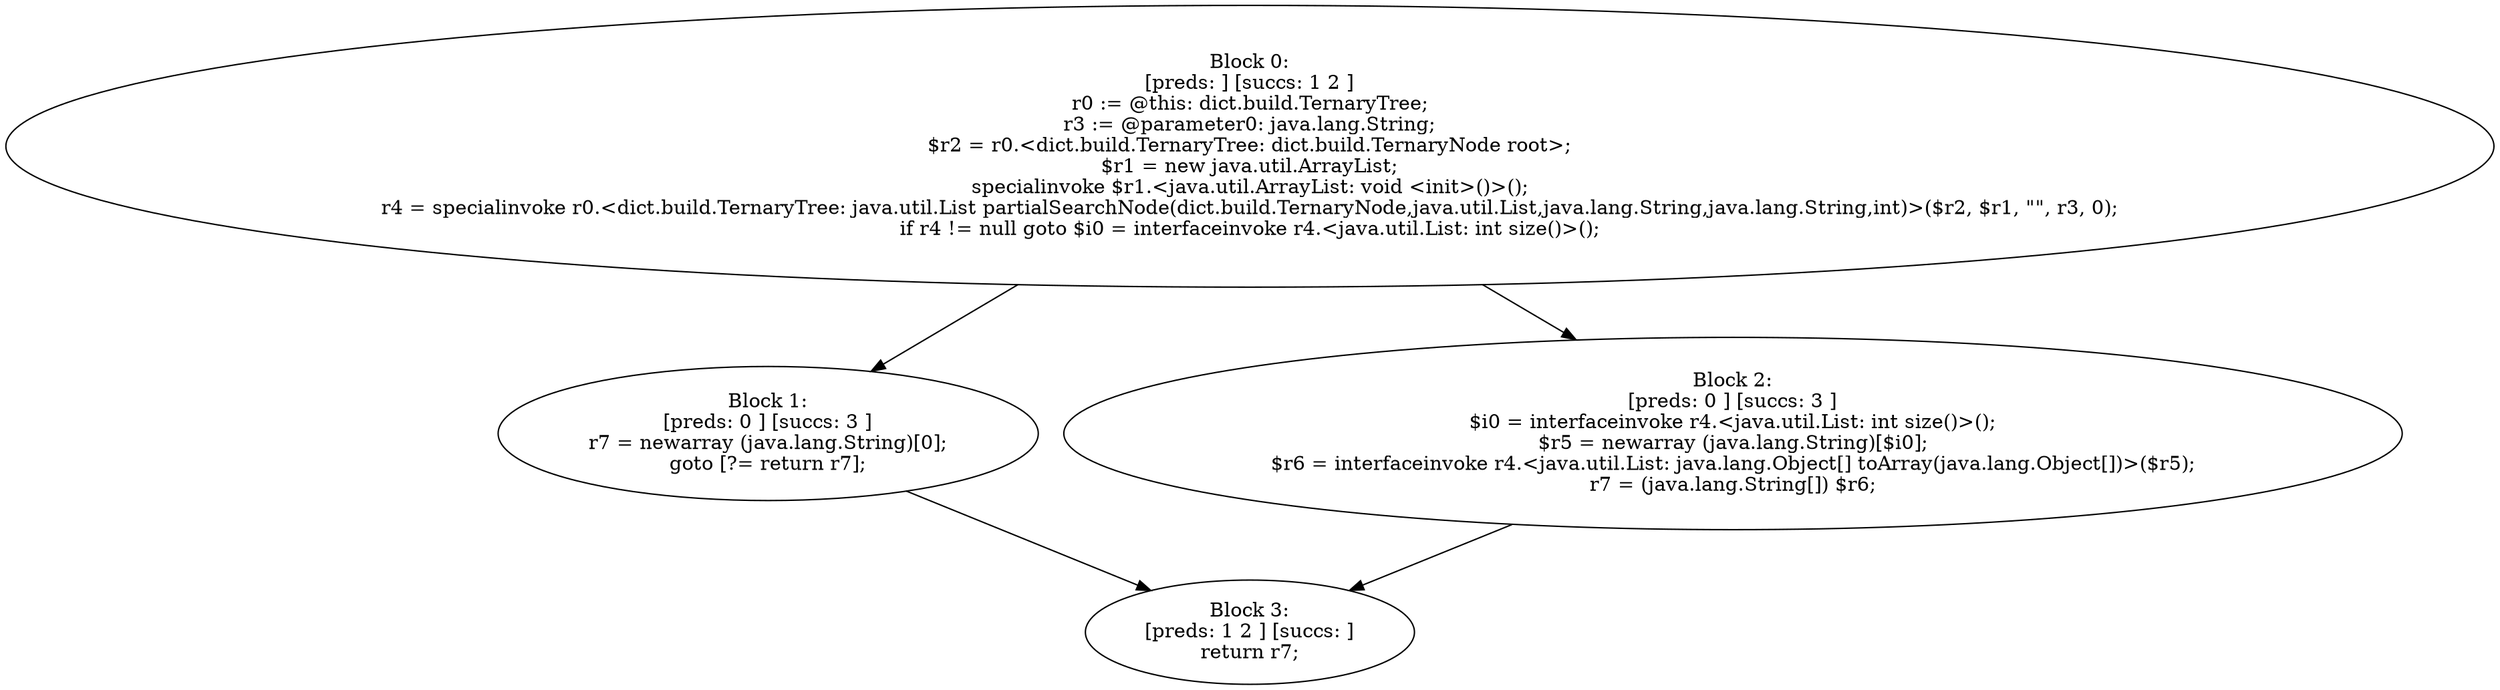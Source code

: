 digraph "unitGraph" {
    "Block 0:
[preds: ] [succs: 1 2 ]
r0 := @this: dict.build.TernaryTree;
r3 := @parameter0: java.lang.String;
$r2 = r0.<dict.build.TernaryTree: dict.build.TernaryNode root>;
$r1 = new java.util.ArrayList;
specialinvoke $r1.<java.util.ArrayList: void <init>()>();
r4 = specialinvoke r0.<dict.build.TernaryTree: java.util.List partialSearchNode(dict.build.TernaryNode,java.util.List,java.lang.String,java.lang.String,int)>($r2, $r1, \"\", r3, 0);
if r4 != null goto $i0 = interfaceinvoke r4.<java.util.List: int size()>();
"
    "Block 1:
[preds: 0 ] [succs: 3 ]
r7 = newarray (java.lang.String)[0];
goto [?= return r7];
"
    "Block 2:
[preds: 0 ] [succs: 3 ]
$i0 = interfaceinvoke r4.<java.util.List: int size()>();
$r5 = newarray (java.lang.String)[$i0];
$r6 = interfaceinvoke r4.<java.util.List: java.lang.Object[] toArray(java.lang.Object[])>($r5);
r7 = (java.lang.String[]) $r6;
"
    "Block 3:
[preds: 1 2 ] [succs: ]
return r7;
"
    "Block 0:
[preds: ] [succs: 1 2 ]
r0 := @this: dict.build.TernaryTree;
r3 := @parameter0: java.lang.String;
$r2 = r0.<dict.build.TernaryTree: dict.build.TernaryNode root>;
$r1 = new java.util.ArrayList;
specialinvoke $r1.<java.util.ArrayList: void <init>()>();
r4 = specialinvoke r0.<dict.build.TernaryTree: java.util.List partialSearchNode(dict.build.TernaryNode,java.util.List,java.lang.String,java.lang.String,int)>($r2, $r1, \"\", r3, 0);
if r4 != null goto $i0 = interfaceinvoke r4.<java.util.List: int size()>();
"->"Block 1:
[preds: 0 ] [succs: 3 ]
r7 = newarray (java.lang.String)[0];
goto [?= return r7];
";
    "Block 0:
[preds: ] [succs: 1 2 ]
r0 := @this: dict.build.TernaryTree;
r3 := @parameter0: java.lang.String;
$r2 = r0.<dict.build.TernaryTree: dict.build.TernaryNode root>;
$r1 = new java.util.ArrayList;
specialinvoke $r1.<java.util.ArrayList: void <init>()>();
r4 = specialinvoke r0.<dict.build.TernaryTree: java.util.List partialSearchNode(dict.build.TernaryNode,java.util.List,java.lang.String,java.lang.String,int)>($r2, $r1, \"\", r3, 0);
if r4 != null goto $i0 = interfaceinvoke r4.<java.util.List: int size()>();
"->"Block 2:
[preds: 0 ] [succs: 3 ]
$i0 = interfaceinvoke r4.<java.util.List: int size()>();
$r5 = newarray (java.lang.String)[$i0];
$r6 = interfaceinvoke r4.<java.util.List: java.lang.Object[] toArray(java.lang.Object[])>($r5);
r7 = (java.lang.String[]) $r6;
";
    "Block 1:
[preds: 0 ] [succs: 3 ]
r7 = newarray (java.lang.String)[0];
goto [?= return r7];
"->"Block 3:
[preds: 1 2 ] [succs: ]
return r7;
";
    "Block 2:
[preds: 0 ] [succs: 3 ]
$i0 = interfaceinvoke r4.<java.util.List: int size()>();
$r5 = newarray (java.lang.String)[$i0];
$r6 = interfaceinvoke r4.<java.util.List: java.lang.Object[] toArray(java.lang.Object[])>($r5);
r7 = (java.lang.String[]) $r6;
"->"Block 3:
[preds: 1 2 ] [succs: ]
return r7;
";
}
